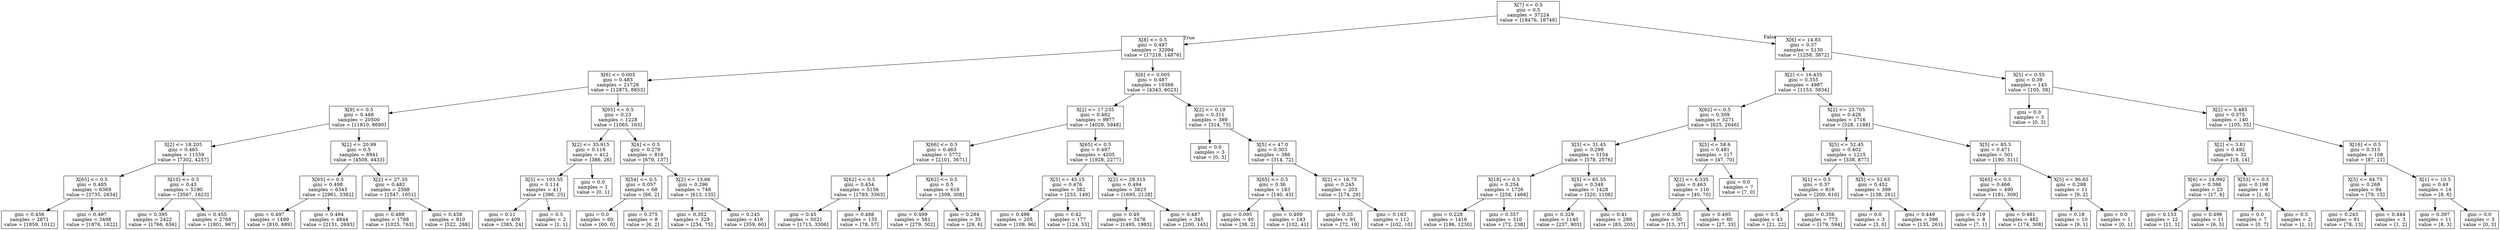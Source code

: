 digraph Tree {
node [shape=box] ;
0 [label="X[7] <= 0.5\ngini = 0.5\nsamples = 37224\nvalue = [18476, 18748]"] ;
1 [label="X[8] <= 0.5\ngini = 0.497\nsamples = 32094\nvalue = [17218, 14876]"] ;
0 -> 1 [labeldistance=2.5, labelangle=45, headlabel="True"] ;
2 [label="X[6] <= 0.005\ngini = 0.483\nsamples = 21728\nvalue = [12875, 8853]"] ;
1 -> 2 ;
3 [label="X[9] <= 0.5\ngini = 0.488\nsamples = 20500\nvalue = [11810, 8690]"] ;
2 -> 3 ;
4 [label="X[2] <= 18.205\ngini = 0.465\nsamples = 11559\nvalue = [7302, 4257]"] ;
3 -> 4 ;
5 [label="X[65] <= 0.5\ngini = 0.485\nsamples = 6369\nvalue = [3735, 2634]"] ;
4 -> 5 ;
6 [label="gini = 0.456\nsamples = 2871\nvalue = [1859, 1012]"] ;
5 -> 6 ;
7 [label="gini = 0.497\nsamples = 3498\nvalue = [1876, 1622]"] ;
5 -> 7 ;
8 [label="X[10] <= 0.5\ngini = 0.43\nsamples = 5190\nvalue = [3567, 1623]"] ;
4 -> 8 ;
9 [label="gini = 0.395\nsamples = 2422\nvalue = [1766, 656]"] ;
8 -> 9 ;
10 [label="gini = 0.455\nsamples = 2768\nvalue = [1801, 967]"] ;
8 -> 10 ;
11 [label="X[2] <= 20.99\ngini = 0.5\nsamples = 8941\nvalue = [4508, 4433]"] ;
3 -> 11 ;
12 [label="X[65] <= 0.5\ngini = 0.498\nsamples = 6343\nvalue = [2961, 3382]"] ;
11 -> 12 ;
13 [label="gini = 0.497\nsamples = 1499\nvalue = [810, 689]"] ;
12 -> 13 ;
14 [label="gini = 0.494\nsamples = 4844\nvalue = [2151, 2693]"] ;
12 -> 14 ;
15 [label="X[2] <= 27.35\ngini = 0.482\nsamples = 2598\nvalue = [1547, 1051]"] ;
11 -> 15 ;
16 [label="gini = 0.489\nsamples = 1788\nvalue = [1025, 763]"] ;
15 -> 16 ;
17 [label="gini = 0.458\nsamples = 810\nvalue = [522, 288]"] ;
15 -> 17 ;
18 [label="X[65] <= 0.5\ngini = 0.23\nsamples = 1228\nvalue = [1065, 163]"] ;
2 -> 18 ;
19 [label="X[2] <= 35.915\ngini = 0.118\nsamples = 412\nvalue = [386, 26]"] ;
18 -> 19 ;
20 [label="X[5] <= 103.55\ngini = 0.114\nsamples = 411\nvalue = [386, 25]"] ;
19 -> 20 ;
21 [label="gini = 0.11\nsamples = 409\nvalue = [385, 24]"] ;
20 -> 21 ;
22 [label="gini = 0.5\nsamples = 2\nvalue = [1, 1]"] ;
20 -> 22 ;
23 [label="gini = 0.0\nsamples = 1\nvalue = [0, 1]"] ;
19 -> 23 ;
24 [label="X[4] <= 0.5\ngini = 0.279\nsamples = 816\nvalue = [679, 137]"] ;
18 -> 24 ;
25 [label="X[54] <= 0.5\ngini = 0.057\nsamples = 68\nvalue = [66, 2]"] ;
24 -> 25 ;
26 [label="gini = 0.0\nsamples = 60\nvalue = [60, 0]"] ;
25 -> 26 ;
27 [label="gini = 0.375\nsamples = 8\nvalue = [6, 2]"] ;
25 -> 27 ;
28 [label="X[2] <= 13.66\ngini = 0.296\nsamples = 748\nvalue = [613, 135]"] ;
24 -> 28 ;
29 [label="gini = 0.352\nsamples = 329\nvalue = [254, 75]"] ;
28 -> 29 ;
30 [label="gini = 0.245\nsamples = 419\nvalue = [359, 60]"] ;
28 -> 30 ;
31 [label="X[6] <= 0.005\ngini = 0.487\nsamples = 10366\nvalue = [4343, 6023]"] ;
1 -> 31 ;
32 [label="X[2] <= 17.235\ngini = 0.482\nsamples = 9977\nvalue = [4029, 5948]"] ;
31 -> 32 ;
33 [label="X[66] <= 0.5\ngini = 0.463\nsamples = 5772\nvalue = [2101, 3671]"] ;
32 -> 33 ;
34 [label="X[62] <= 0.5\ngini = 0.454\nsamples = 5156\nvalue = [1793, 3363]"] ;
33 -> 34 ;
35 [label="gini = 0.45\nsamples = 5021\nvalue = [1715, 3306]"] ;
34 -> 35 ;
36 [label="gini = 0.488\nsamples = 135\nvalue = [78, 57]"] ;
34 -> 36 ;
37 [label="X[62] <= 0.5\ngini = 0.5\nsamples = 616\nvalue = [308, 308]"] ;
33 -> 37 ;
38 [label="gini = 0.499\nsamples = 581\nvalue = [279, 302]"] ;
37 -> 38 ;
39 [label="gini = 0.284\nsamples = 35\nvalue = [29, 6]"] ;
37 -> 39 ;
40 [label="X[65] <= 0.5\ngini = 0.497\nsamples = 4205\nvalue = [1928, 2277]"] ;
32 -> 40 ;
41 [label="X[5] <= 45.15\ngini = 0.476\nsamples = 382\nvalue = [233, 149]"] ;
40 -> 41 ;
42 [label="gini = 0.498\nsamples = 205\nvalue = [109, 96]"] ;
41 -> 42 ;
43 [label="gini = 0.42\nsamples = 177\nvalue = [124, 53]"] ;
41 -> 43 ;
44 [label="X[2] <= 29.315\ngini = 0.494\nsamples = 3823\nvalue = [1695, 2128]"] ;
40 -> 44 ;
45 [label="gini = 0.49\nsamples = 3478\nvalue = [1495, 1983]"] ;
44 -> 45 ;
46 [label="gini = 0.487\nsamples = 345\nvalue = [200, 145]"] ;
44 -> 46 ;
47 [label="X[2] <= 0.19\ngini = 0.311\nsamples = 389\nvalue = [314, 75]"] ;
31 -> 47 ;
48 [label="gini = 0.0\nsamples = 3\nvalue = [0, 3]"] ;
47 -> 48 ;
49 [label="X[5] <= 47.0\ngini = 0.303\nsamples = 386\nvalue = [314, 72]"] ;
47 -> 49 ;
50 [label="X[65] <= 0.5\ngini = 0.36\nsamples = 183\nvalue = [140, 43]"] ;
49 -> 50 ;
51 [label="gini = 0.095\nsamples = 40\nvalue = [38, 2]"] ;
50 -> 51 ;
52 [label="gini = 0.409\nsamples = 143\nvalue = [102, 41]"] ;
50 -> 52 ;
53 [label="X[2] <= 16.75\ngini = 0.245\nsamples = 203\nvalue = [174, 29]"] ;
49 -> 53 ;
54 [label="gini = 0.33\nsamples = 91\nvalue = [72, 19]"] ;
53 -> 54 ;
55 [label="gini = 0.163\nsamples = 112\nvalue = [102, 10]"] ;
53 -> 55 ;
56 [label="X[6] <= 14.83\ngini = 0.37\nsamples = 5130\nvalue = [1258, 3872]"] ;
0 -> 56 [labeldistance=2.5, labelangle=-45, headlabel="False"] ;
57 [label="X[2] <= 16.435\ngini = 0.355\nsamples = 4987\nvalue = [1153, 3834]"] ;
56 -> 57 ;
58 [label="X[62] <= 0.5\ngini = 0.309\nsamples = 3271\nvalue = [625, 2646]"] ;
57 -> 58 ;
59 [label="X[5] <= 31.45\ngini = 0.299\nsamples = 3154\nvalue = [578, 2576]"] ;
58 -> 59 ;
60 [label="X[18] <= 0.5\ngini = 0.254\nsamples = 1726\nvalue = [258, 1468]"] ;
59 -> 60 ;
61 [label="gini = 0.228\nsamples = 1416\nvalue = [186, 1230]"] ;
60 -> 61 ;
62 [label="gini = 0.357\nsamples = 310\nvalue = [72, 238]"] ;
60 -> 62 ;
63 [label="X[5] <= 65.55\ngini = 0.348\nsamples = 1428\nvalue = [320, 1108]"] ;
59 -> 63 ;
64 [label="gini = 0.329\nsamples = 1140\nvalue = [237, 903]"] ;
63 -> 64 ;
65 [label="gini = 0.41\nsamples = 288\nvalue = [83, 205]"] ;
63 -> 65 ;
66 [label="X[5] <= 58.6\ngini = 0.481\nsamples = 117\nvalue = [47, 70]"] ;
58 -> 66 ;
67 [label="X[2] <= 6.335\ngini = 0.463\nsamples = 110\nvalue = [40, 70]"] ;
66 -> 67 ;
68 [label="gini = 0.385\nsamples = 50\nvalue = [13, 37]"] ;
67 -> 68 ;
69 [label="gini = 0.495\nsamples = 60\nvalue = [27, 33]"] ;
67 -> 69 ;
70 [label="gini = 0.0\nsamples = 7\nvalue = [7, 0]"] ;
66 -> 70 ;
71 [label="X[2] <= 23.705\ngini = 0.426\nsamples = 1716\nvalue = [528, 1188]"] ;
57 -> 71 ;
72 [label="X[5] <= 52.45\ngini = 0.402\nsamples = 1215\nvalue = [338, 877]"] ;
71 -> 72 ;
73 [label="X[1] <= 0.5\ngini = 0.37\nsamples = 816\nvalue = [200, 616]"] ;
72 -> 73 ;
74 [label="gini = 0.5\nsamples = 43\nvalue = [21, 22]"] ;
73 -> 74 ;
75 [label="gini = 0.356\nsamples = 773\nvalue = [179, 594]"] ;
73 -> 75 ;
76 [label="X[5] <= 52.65\ngini = 0.452\nsamples = 399\nvalue = [138, 261]"] ;
72 -> 76 ;
77 [label="gini = 0.0\nsamples = 3\nvalue = [3, 0]"] ;
76 -> 77 ;
78 [label="gini = 0.449\nsamples = 396\nvalue = [135, 261]"] ;
76 -> 78 ;
79 [label="X[5] <= 85.5\ngini = 0.471\nsamples = 501\nvalue = [190, 311]"] ;
71 -> 79 ;
80 [label="X[65] <= 0.5\ngini = 0.466\nsamples = 490\nvalue = [181, 309]"] ;
79 -> 80 ;
81 [label="gini = 0.219\nsamples = 8\nvalue = [7, 1]"] ;
80 -> 81 ;
82 [label="gini = 0.461\nsamples = 482\nvalue = [174, 308]"] ;
80 -> 82 ;
83 [label="X[5] <= 96.65\ngini = 0.298\nsamples = 11\nvalue = [9, 2]"] ;
79 -> 83 ;
84 [label="gini = 0.18\nsamples = 10\nvalue = [9, 1]"] ;
83 -> 84 ;
85 [label="gini = 0.0\nsamples = 1\nvalue = [0, 1]"] ;
83 -> 85 ;
86 [label="X[5] <= 0.55\ngini = 0.39\nsamples = 143\nvalue = [105, 38]"] ;
56 -> 86 ;
87 [label="gini = 0.0\nsamples = 3\nvalue = [0, 3]"] ;
86 -> 87 ;
88 [label="X[2] <= 5.485\ngini = 0.375\nsamples = 140\nvalue = [105, 35]"] ;
86 -> 88 ;
89 [label="X[2] <= 3.81\ngini = 0.492\nsamples = 32\nvalue = [18, 14]"] ;
88 -> 89 ;
90 [label="X[6] <= 14.992\ngini = 0.386\nsamples = 23\nvalue = [17, 6]"] ;
89 -> 90 ;
91 [label="gini = 0.153\nsamples = 12\nvalue = [11, 1]"] ;
90 -> 91 ;
92 [label="gini = 0.496\nsamples = 11\nvalue = [6, 5]"] ;
90 -> 92 ;
93 [label="X[53] <= 0.5\ngini = 0.198\nsamples = 9\nvalue = [1, 8]"] ;
89 -> 93 ;
94 [label="gini = 0.0\nsamples = 7\nvalue = [0, 7]"] ;
93 -> 94 ;
95 [label="gini = 0.5\nsamples = 2\nvalue = [1, 1]"] ;
93 -> 95 ;
96 [label="X[16] <= 0.5\ngini = 0.313\nsamples = 108\nvalue = [87, 21]"] ;
88 -> 96 ;
97 [label="X[5] <= 84.75\ngini = 0.268\nsamples = 94\nvalue = [79, 15]"] ;
96 -> 97 ;
98 [label="gini = 0.245\nsamples = 91\nvalue = [78, 13]"] ;
97 -> 98 ;
99 [label="gini = 0.444\nsamples = 3\nvalue = [1, 2]"] ;
97 -> 99 ;
100 [label="X[1] <= 10.5\ngini = 0.49\nsamples = 14\nvalue = [8, 6]"] ;
96 -> 100 ;
101 [label="gini = 0.397\nsamples = 11\nvalue = [8, 3]"] ;
100 -> 101 ;
102 [label="gini = 0.0\nsamples = 3\nvalue = [0, 3]"] ;
100 -> 102 ;
}